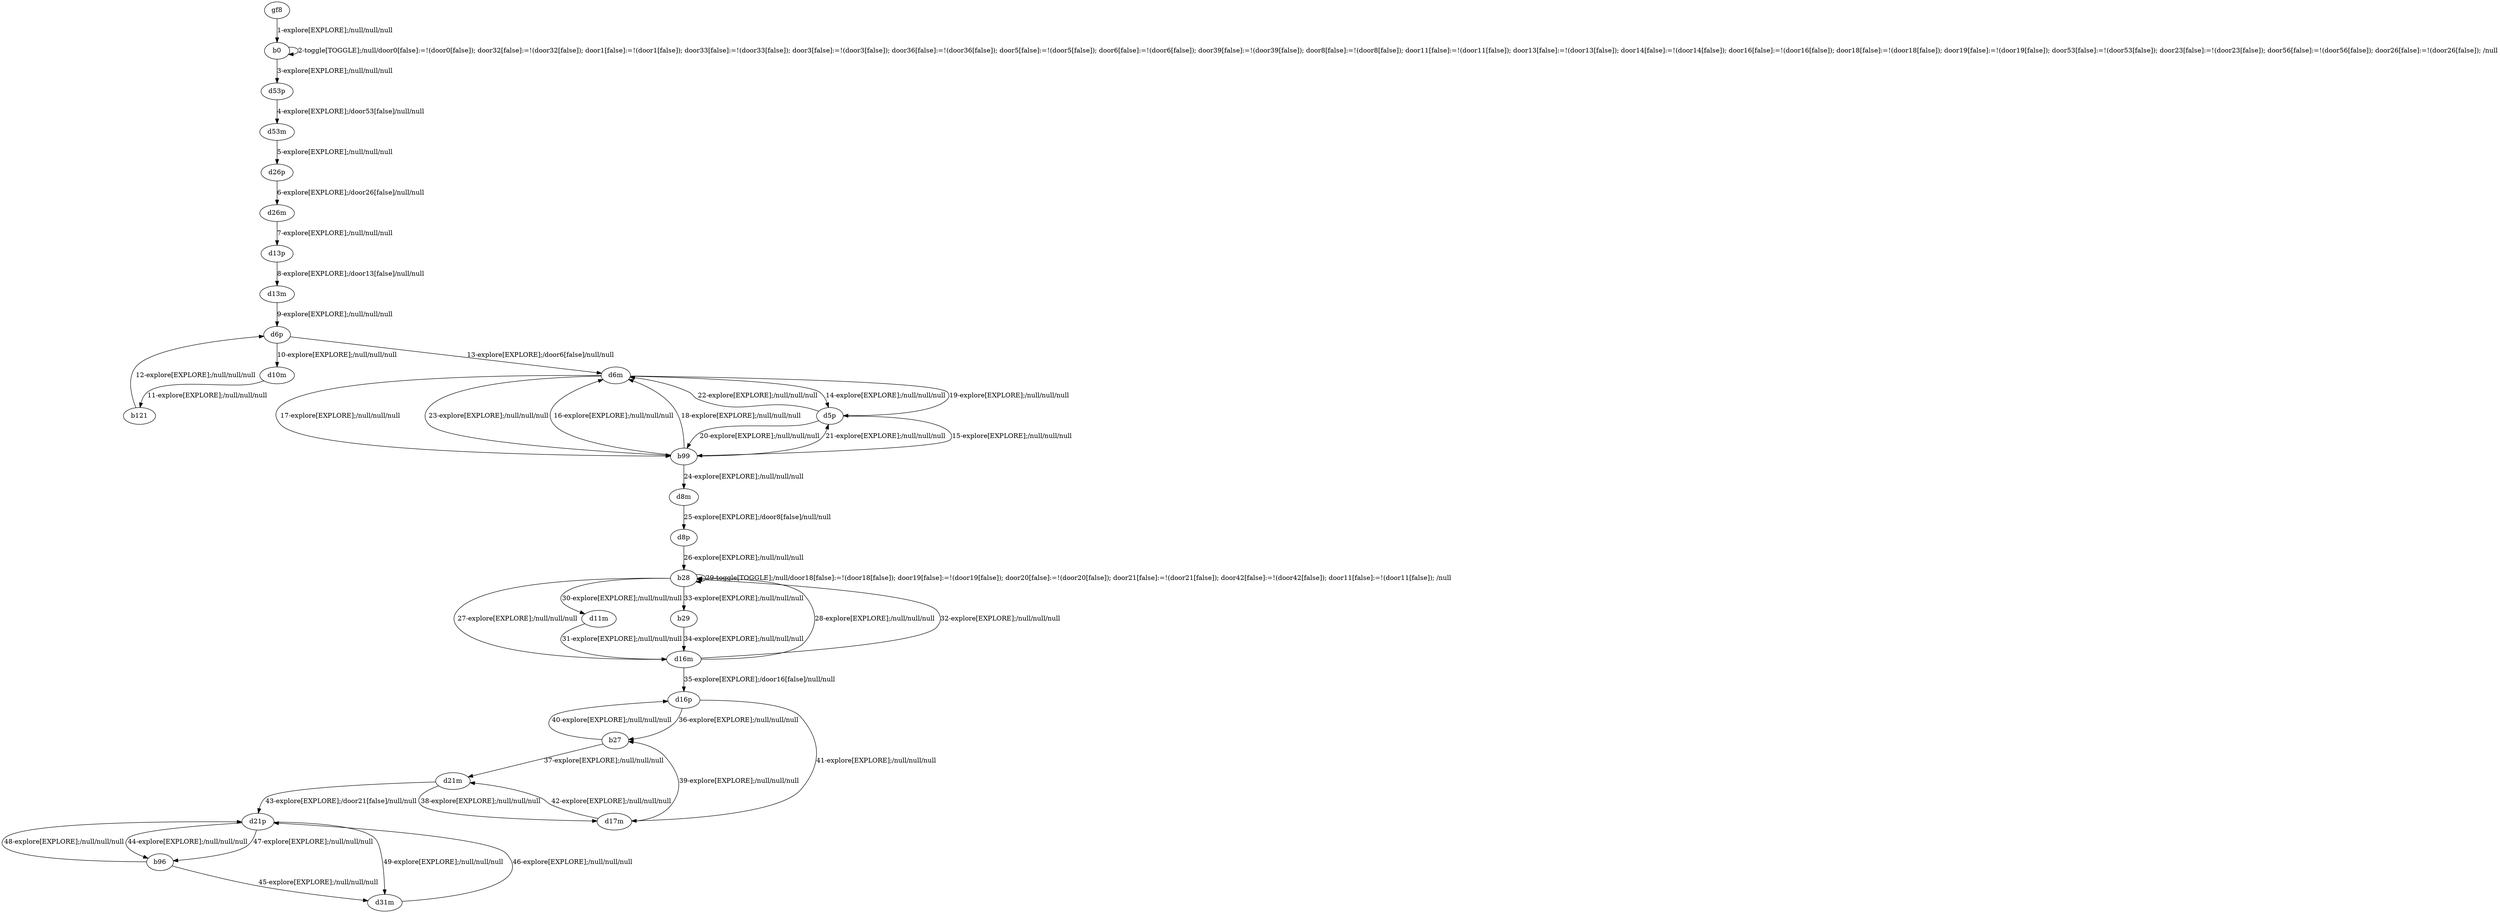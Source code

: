 # Total number of goals covered by this test: 2
# b27 --> d21m
# b27 --> d16p

digraph g {
"gf8" -> "b0" [label = "1-explore[EXPLORE];/null/null/null"];
"b0" -> "b0" [label = "2-toggle[TOGGLE];/null/door0[false]:=!(door0[false]); door32[false]:=!(door32[false]); door1[false]:=!(door1[false]); door33[false]:=!(door33[false]); door3[false]:=!(door3[false]); door36[false]:=!(door36[false]); door5[false]:=!(door5[false]); door6[false]:=!(door6[false]); door39[false]:=!(door39[false]); door8[false]:=!(door8[false]); door11[false]:=!(door11[false]); door13[false]:=!(door13[false]); door14[false]:=!(door14[false]); door16[false]:=!(door16[false]); door18[false]:=!(door18[false]); door19[false]:=!(door19[false]); door53[false]:=!(door53[false]); door23[false]:=!(door23[false]); door56[false]:=!(door56[false]); door26[false]:=!(door26[false]); /null"];
"b0" -> "d53p" [label = "3-explore[EXPLORE];/null/null/null"];
"d53p" -> "d53m" [label = "4-explore[EXPLORE];/door53[false]/null/null"];
"d53m" -> "d26p" [label = "5-explore[EXPLORE];/null/null/null"];
"d26p" -> "d26m" [label = "6-explore[EXPLORE];/door26[false]/null/null"];
"d26m" -> "d13p" [label = "7-explore[EXPLORE];/null/null/null"];
"d13p" -> "d13m" [label = "8-explore[EXPLORE];/door13[false]/null/null"];
"d13m" -> "d6p" [label = "9-explore[EXPLORE];/null/null/null"];
"d6p" -> "d10m" [label = "10-explore[EXPLORE];/null/null/null"];
"d10m" -> "b121" [label = "11-explore[EXPLORE];/null/null/null"];
"b121" -> "d6p" [label = "12-explore[EXPLORE];/null/null/null"];
"d6p" -> "d6m" [label = "13-explore[EXPLORE];/door6[false]/null/null"];
"d6m" -> "d5p" [label = "14-explore[EXPLORE];/null/null/null"];
"d5p" -> "b99" [label = "15-explore[EXPLORE];/null/null/null"];
"b99" -> "d6m" [label = "16-explore[EXPLORE];/null/null/null"];
"d6m" -> "b99" [label = "17-explore[EXPLORE];/null/null/null"];
"b99" -> "d6m" [label = "18-explore[EXPLORE];/null/null/null"];
"d6m" -> "d5p" [label = "19-explore[EXPLORE];/null/null/null"];
"d5p" -> "b99" [label = "20-explore[EXPLORE];/null/null/null"];
"b99" -> "d5p" [label = "21-explore[EXPLORE];/null/null/null"];
"d5p" -> "d6m" [label = "22-explore[EXPLORE];/null/null/null"];
"d6m" -> "b99" [label = "23-explore[EXPLORE];/null/null/null"];
"b99" -> "d8m" [label = "24-explore[EXPLORE];/null/null/null"];
"d8m" -> "d8p" [label = "25-explore[EXPLORE];/door8[false]/null/null"];
"d8p" -> "b28" [label = "26-explore[EXPLORE];/null/null/null"];
"b28" -> "d16m" [label = "27-explore[EXPLORE];/null/null/null"];
"d16m" -> "b28" [label = "28-explore[EXPLORE];/null/null/null"];
"b28" -> "b28" [label = "29-toggle[TOGGLE];/null/door18[false]:=!(door18[false]); door19[false]:=!(door19[false]); door20[false]:=!(door20[false]); door21[false]:=!(door21[false]); door42[false]:=!(door42[false]); door11[false]:=!(door11[false]); /null"];
"b28" -> "d11m" [label = "30-explore[EXPLORE];/null/null/null"];
"d11m" -> "d16m" [label = "31-explore[EXPLORE];/null/null/null"];
"d16m" -> "b28" [label = "32-explore[EXPLORE];/null/null/null"];
"b28" -> "b29" [label = "33-explore[EXPLORE];/null/null/null"];
"b29" -> "d16m" [label = "34-explore[EXPLORE];/null/null/null"];
"d16m" -> "d16p" [label = "35-explore[EXPLORE];/door16[false]/null/null"];
"d16p" -> "b27" [label = "36-explore[EXPLORE];/null/null/null"];
"b27" -> "d21m" [label = "37-explore[EXPLORE];/null/null/null"];
"d21m" -> "d17m" [label = "38-explore[EXPLORE];/null/null/null"];
"d17m" -> "b27" [label = "39-explore[EXPLORE];/null/null/null"];
"b27" -> "d16p" [label = "40-explore[EXPLORE];/null/null/null"];
"d16p" -> "d17m" [label = "41-explore[EXPLORE];/null/null/null"];
"d17m" -> "d21m" [label = "42-explore[EXPLORE];/null/null/null"];
"d21m" -> "d21p" [label = "43-explore[EXPLORE];/door21[false]/null/null"];
"d21p" -> "b96" [label = "44-explore[EXPLORE];/null/null/null"];
"b96" -> "d31m" [label = "45-explore[EXPLORE];/null/null/null"];
"d31m" -> "d21p" [label = "46-explore[EXPLORE];/null/null/null"];
"d21p" -> "b96" [label = "47-explore[EXPLORE];/null/null/null"];
"b96" -> "d21p" [label = "48-explore[EXPLORE];/null/null/null"];
"d21p" -> "d31m" [label = "49-explore[EXPLORE];/null/null/null"];
}